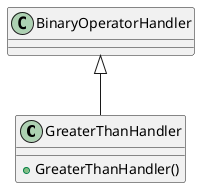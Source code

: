 @startuml
class GreaterThanHandler {
    + GreaterThanHandler()
}
BinaryOperatorHandler <|-- GreaterThanHandler
@enduml
